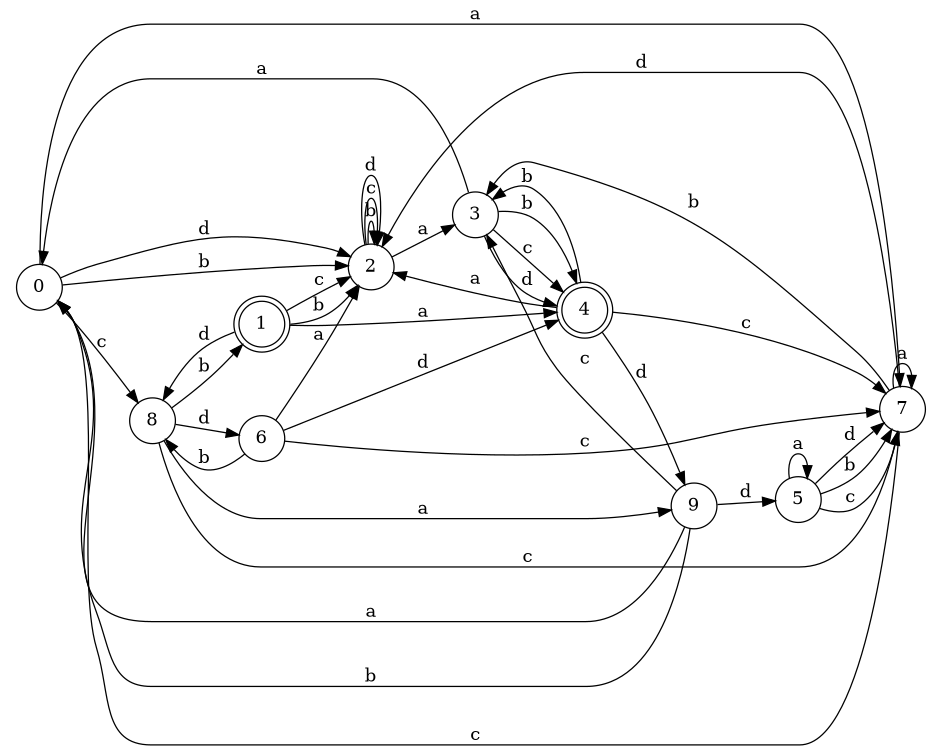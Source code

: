 digraph n8_10 {
__start0 [label="" shape="none"];

rankdir=LR;
size="8,5";

s0 [style="filled", color="black", fillcolor="white" shape="circle", label="0"];
s1 [style="rounded,filled", color="black", fillcolor="white" shape="doublecircle", label="1"];
s2 [style="filled", color="black", fillcolor="white" shape="circle", label="2"];
s3 [style="filled", color="black", fillcolor="white" shape="circle", label="3"];
s4 [style="rounded,filled", color="black", fillcolor="white" shape="doublecircle", label="4"];
s5 [style="filled", color="black", fillcolor="white" shape="circle", label="5"];
s6 [style="filled", color="black", fillcolor="white" shape="circle", label="6"];
s7 [style="filled", color="black", fillcolor="white" shape="circle", label="7"];
s8 [style="filled", color="black", fillcolor="white" shape="circle", label="8"];
s9 [style="filled", color="black", fillcolor="white" shape="circle", label="9"];
s0 -> s7 [label="a"];
s0 -> s2 [label="b"];
s0 -> s8 [label="c"];
s0 -> s2 [label="d"];
s1 -> s4 [label="a"];
s1 -> s2 [label="b"];
s1 -> s2 [label="c"];
s1 -> s8 [label="d"];
s2 -> s3 [label="a"];
s2 -> s2 [label="b"];
s2 -> s2 [label="c"];
s2 -> s2 [label="d"];
s3 -> s0 [label="a"];
s3 -> s4 [label="b"];
s3 -> s4 [label="c"];
s3 -> s4 [label="d"];
s4 -> s2 [label="a"];
s4 -> s3 [label="b"];
s4 -> s7 [label="c"];
s4 -> s9 [label="d"];
s5 -> s5 [label="a"];
s5 -> s7 [label="b"];
s5 -> s7 [label="c"];
s5 -> s7 [label="d"];
s6 -> s2 [label="a"];
s6 -> s8 [label="b"];
s6 -> s7 [label="c"];
s6 -> s4 [label="d"];
s7 -> s7 [label="a"];
s7 -> s3 [label="b"];
s7 -> s0 [label="c"];
s7 -> s2 [label="d"];
s8 -> s9 [label="a"];
s8 -> s1 [label="b"];
s8 -> s7 [label="c"];
s8 -> s6 [label="d"];
s9 -> s0 [label="a"];
s9 -> s0 [label="b"];
s9 -> s3 [label="c"];
s9 -> s5 [label="d"];

}